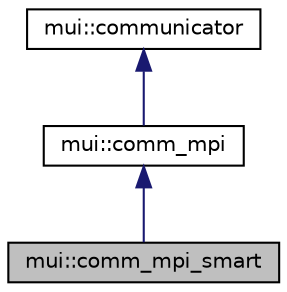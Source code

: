 digraph "mui::comm_mpi_smart"
{
 // LATEX_PDF_SIZE
  edge [fontname="Helvetica",fontsize="10",labelfontname="Helvetica",labelfontsize="10"];
  node [fontname="Helvetica",fontsize="10",shape=record];
  Node1 [label="mui::comm_mpi_smart",height=0.2,width=0.4,color="black", fillcolor="grey75", style="filled", fontcolor="black",tooltip=" "];
  Node2 -> Node1 [dir="back",color="midnightblue",fontsize="10",style="solid",fontname="Helvetica"];
  Node2 [label="mui::comm_mpi",height=0.2,width=0.4,color="black", fillcolor="white", style="filled",URL="$classmui_1_1comm__mpi.html",tooltip=" "];
  Node3 -> Node2 [dir="back",color="midnightblue",fontsize="10",style="solid",fontname="Helvetica"];
  Node3 [label="mui::communicator",height=0.2,width=0.4,color="black", fillcolor="white", style="filled",URL="$classmui_1_1communicator.html",tooltip=" "];
}
